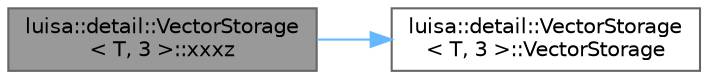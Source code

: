 digraph "luisa::detail::VectorStorage&lt; T, 3 &gt;::xxxz"
{
 // LATEX_PDF_SIZE
  bgcolor="transparent";
  edge [fontname=Helvetica,fontsize=10,labelfontname=Helvetica,labelfontsize=10];
  node [fontname=Helvetica,fontsize=10,shape=box,height=0.2,width=0.4];
  rankdir="LR";
  Node1 [id="Node000001",label="luisa::detail::VectorStorage\l\< T, 3 \>::xxxz",height=0.2,width=0.4,color="gray40", fillcolor="grey60", style="filled", fontcolor="black",tooltip=" "];
  Node1 -> Node2 [id="edge1_Node000001_Node000002",color="steelblue1",style="solid",tooltip=" "];
  Node2 [id="Node000002",label="luisa::detail::VectorStorage\l\< T, 3 \>::VectorStorage",height=0.2,width=0.4,color="grey40", fillcolor="white", style="filled",URL="$structluisa_1_1detail_1_1_vector_storage_3_01_t_00_013_01_4.html#a84e01c6c31ad8a78ee23475b1aa5ec01",tooltip=" "];
}
